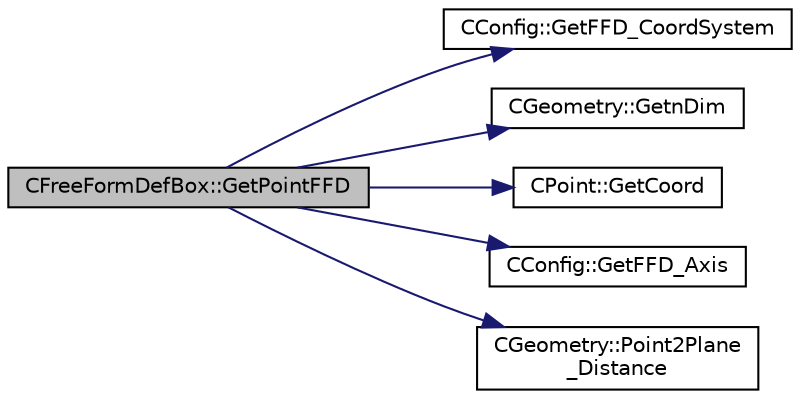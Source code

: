 digraph "CFreeFormDefBox::GetPointFFD"
{
  edge [fontname="Helvetica",fontsize="10",labelfontname="Helvetica",labelfontsize="10"];
  node [fontname="Helvetica",fontsize="10",shape=record];
  rankdir="LR";
  Node549 [label="CFreeFormDefBox::GetPointFFD",height=0.2,width=0.4,color="black", fillcolor="grey75", style="filled", fontcolor="black"];
  Node549 -> Node550 [color="midnightblue",fontsize="10",style="solid",fontname="Helvetica"];
  Node550 [label="CConfig::GetFFD_CoordSystem",height=0.2,width=0.4,color="black", fillcolor="white", style="filled",URL="$class_c_config.html#a2816f7e619ba24e58c7cfb503ba6e4a6",tooltip="Get the coordinate system that we are going to use to define the FFD. "];
  Node549 -> Node551 [color="midnightblue",fontsize="10",style="solid",fontname="Helvetica"];
  Node551 [label="CGeometry::GetnDim",height=0.2,width=0.4,color="black", fillcolor="white", style="filled",URL="$class_c_geometry.html#a2af01006c0c4f74ba089582f1a3587fe",tooltip="Get number of coordinates. "];
  Node549 -> Node552 [color="midnightblue",fontsize="10",style="solid",fontname="Helvetica"];
  Node552 [label="CPoint::GetCoord",height=0.2,width=0.4,color="black", fillcolor="white", style="filled",URL="$class_c_point.html#a95fe081d22e96e190cb3edcbf0d6525f",tooltip="Get the coordinates dor the control volume. "];
  Node549 -> Node553 [color="midnightblue",fontsize="10",style="solid",fontname="Helvetica"];
  Node553 [label="CConfig::GetFFD_Axis",height=0.2,width=0.4,color="black", fillcolor="white", style="filled",URL="$class_c_config.html#a34b7d446f769323589796e83fc743ae0",tooltip="Get the value of the vector that connects the cartesian axis with a sherical or cylindrical one..."];
  Node549 -> Node554 [color="midnightblue",fontsize="10",style="solid",fontname="Helvetica"];
  Node554 [label="CGeometry::Point2Plane\l_Distance",height=0.2,width=0.4,color="black", fillcolor="white", style="filled",URL="$class_c_geometry.html#acb9a369092f40474ac2dd355f305c421",tooltip="Get the distance between a plane (defined by three point) and a point. "];
}
